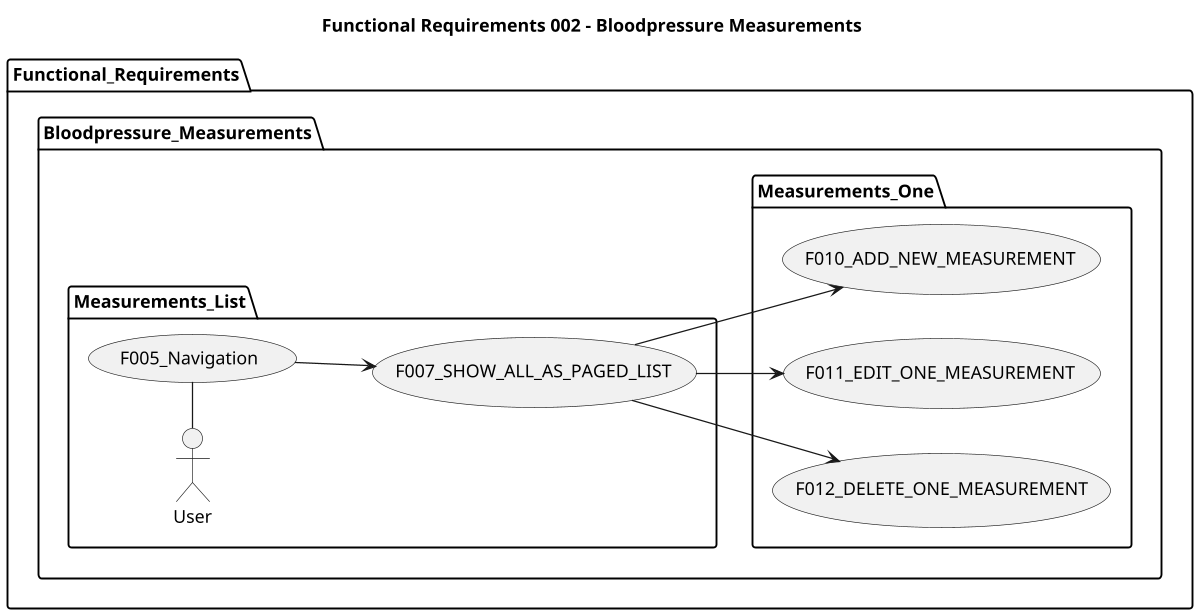 @startuml

title Functional Requirements 002 - Bloodpressure Measurements

left to right direction
'top to bottom direction

'https://plantuml.com/use-case-diagram

scale 1200 width

package Functional_Requirements {

  package Bloodpressure_Measurements {

      package Measurements_List {
            User - (F005_Navigation)
            (F005_Navigation) --> (F007_SHOW_ALL_AS_PAGED_LIST)
      }
      package Measurements_One {
          (F007_SHOW_ALL_AS_PAGED_LIST) --> (F010_ADD_NEW_MEASUREMENT)
          (F007_SHOW_ALL_AS_PAGED_LIST) --> (F011_EDIT_ONE_MEASUREMENT)
          (F007_SHOW_ALL_AS_PAGED_LIST) --> (F012_DELETE_ONE_MEASUREMENT)
      }
    }
}
@enduml
